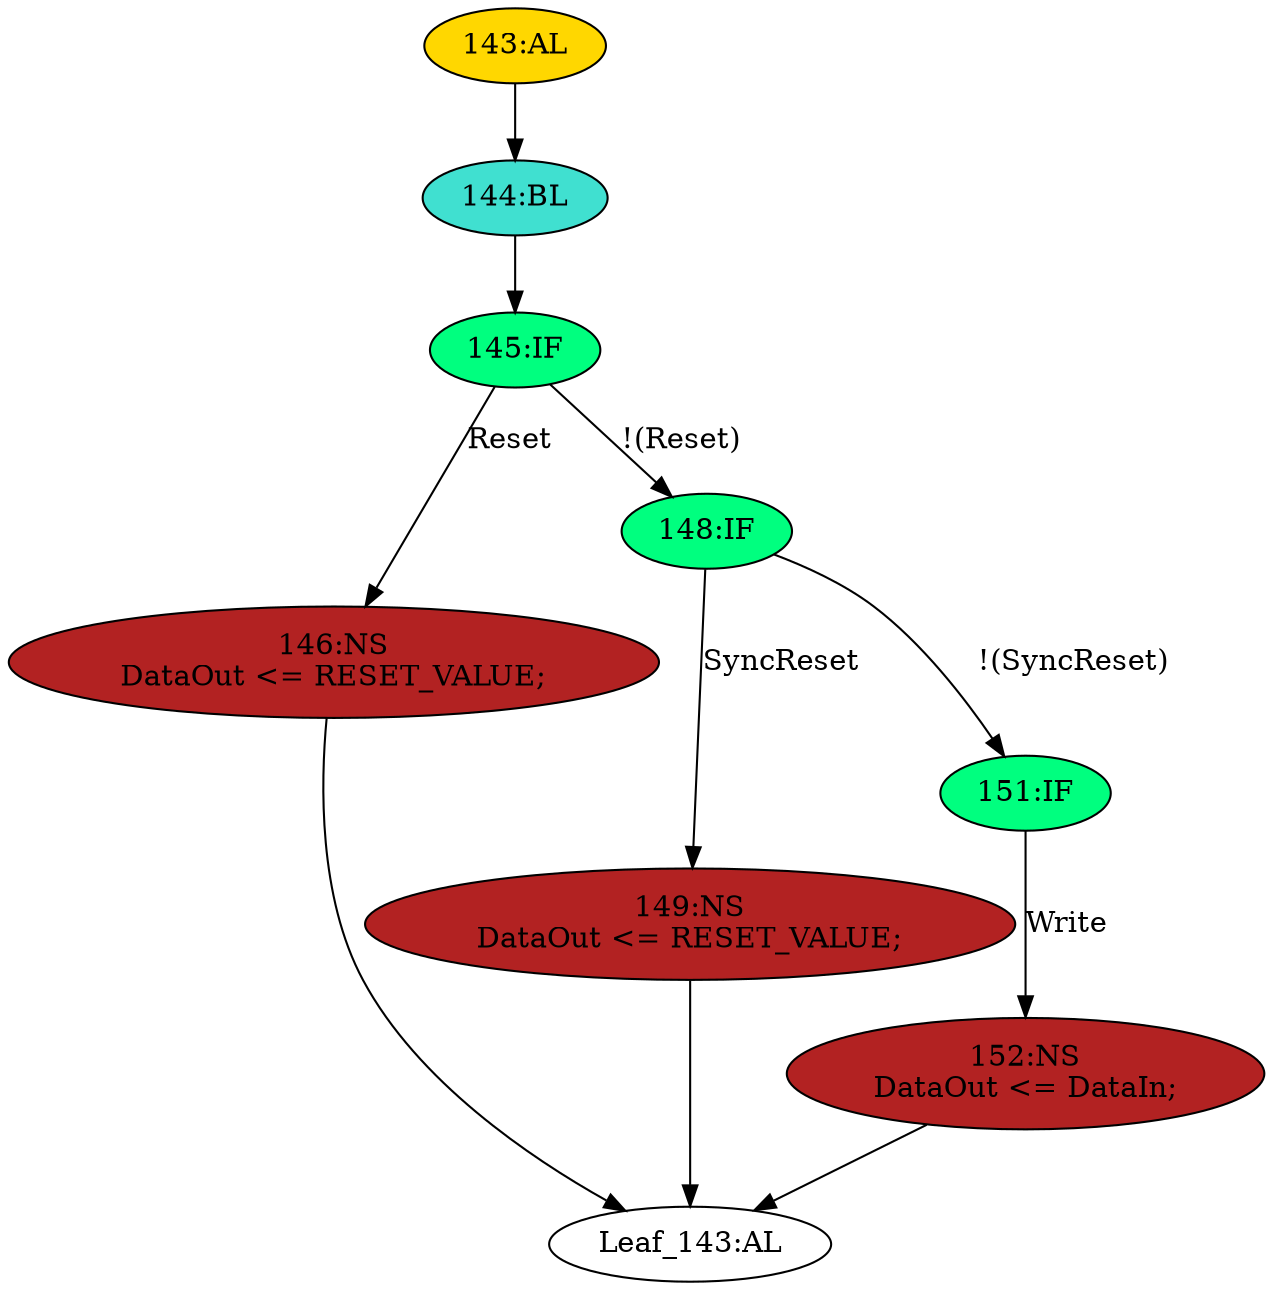strict digraph "" {
	node [label="\N"];
	"143:AL"	 [ast="<pyverilog.vparser.ast.Always object at 0x7f20a62beb90>",
		clk_sens=True,
		fillcolor=gold,
		label="143:AL",
		sens="['Clk', 'Reset']",
		statements="[]",
		style=filled,
		typ=Always,
		use_var="['Reset', 'Write', 'DataIn', 'SyncReset']"];
	"144:BL"	 [ast="<pyverilog.vparser.ast.Block object at 0x7f20a62bedd0>",
		fillcolor=turquoise,
		label="144:BL",
		statements="[]",
		style=filled,
		typ=Block];
	"143:AL" -> "144:BL"	 [cond="[]",
		lineno=None];
	"149:NS"	 [ast="<pyverilog.vparser.ast.NonblockingSubstitution object at 0x7f20a62aa150>",
		fillcolor=firebrick,
		label="149:NS
DataOut <= RESET_VALUE;",
		statements="[<pyverilog.vparser.ast.NonblockingSubstitution object at 0x7f20a62aa150>]",
		style=filled,
		typ=NonblockingSubstitution];
	"Leaf_143:AL"	 [def_var="['DataOut']",
		label="Leaf_143:AL"];
	"149:NS" -> "Leaf_143:AL"	 [cond="[]",
		lineno=None];
	"146:NS"	 [ast="<pyverilog.vparser.ast.NonblockingSubstitution object at 0x7f20a62aa2d0>",
		fillcolor=firebrick,
		label="146:NS
DataOut <= RESET_VALUE;",
		statements="[<pyverilog.vparser.ast.NonblockingSubstitution object at 0x7f20a62aa2d0>]",
		style=filled,
		typ=NonblockingSubstitution];
	"146:NS" -> "Leaf_143:AL"	 [cond="[]",
		lineno=None];
	"145:IF"	 [ast="<pyverilog.vparser.ast.IfStatement object at 0x7f20a62bee10>",
		fillcolor=springgreen,
		label="145:IF",
		statements="[]",
		style=filled,
		typ=IfStatement];
	"144:BL" -> "145:IF"	 [cond="[]",
		lineno=None];
	"151:IF"	 [ast="<pyverilog.vparser.ast.IfStatement object at 0x7f20a62beed0>",
		fillcolor=springgreen,
		label="151:IF",
		statements="[]",
		style=filled,
		typ=IfStatement];
	"152:NS"	 [ast="<pyverilog.vparser.ast.NonblockingSubstitution object at 0x7f20a62bef50>",
		fillcolor=firebrick,
		label="152:NS
DataOut <= DataIn;",
		statements="[<pyverilog.vparser.ast.NonblockingSubstitution object at 0x7f20a62bef50>]",
		style=filled,
		typ=NonblockingSubstitution];
	"151:IF" -> "152:NS"	 [cond="['Write']",
		label=Write,
		lineno=151];
	"145:IF" -> "146:NS"	 [cond="['Reset']",
		label=Reset,
		lineno=145];
	"148:IF"	 [ast="<pyverilog.vparser.ast.IfStatement object at 0x7f20a62bee90>",
		fillcolor=springgreen,
		label="148:IF",
		statements="[]",
		style=filled,
		typ=IfStatement];
	"145:IF" -> "148:IF"	 [cond="['Reset']",
		label="!(Reset)",
		lineno=145];
	"148:IF" -> "149:NS"	 [cond="['SyncReset']",
		label=SyncReset,
		lineno=148];
	"148:IF" -> "151:IF"	 [cond="['SyncReset']",
		label="!(SyncReset)",
		lineno=148];
	"152:NS" -> "Leaf_143:AL"	 [cond="[]",
		lineno=None];
}
